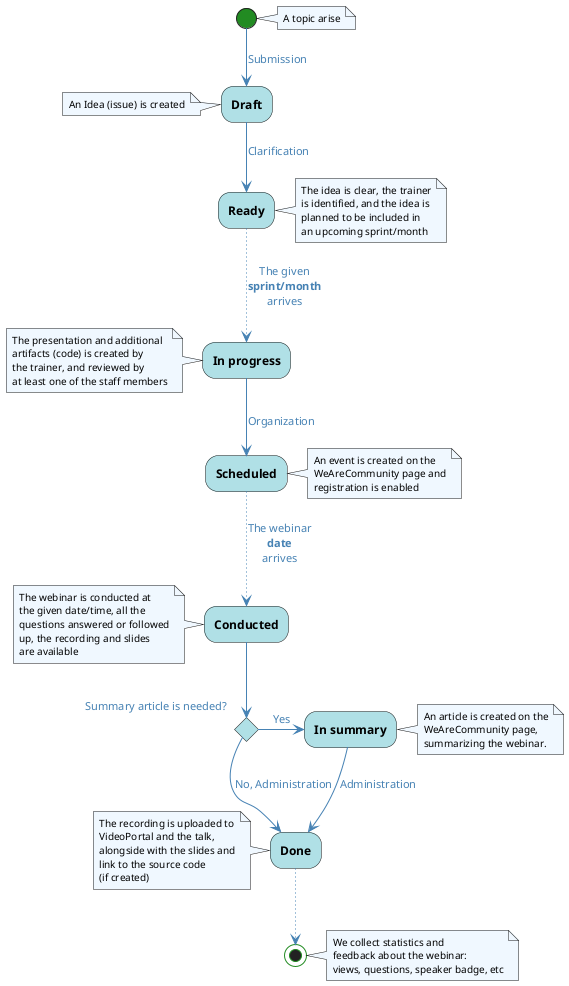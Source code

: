 @startuml Webinar Format Process

skinparam defaultFontName Ubuntu Light
skinparam backgroundColor transparent

skinparam activity {
    BackgroundColor PowderBlue
    StartColor ForestGreen
    EndColor ForestGreen
    FontStyle bold
}

skinparam arrow {
    Color SteelBlue
    FontColor SteelBlue
}

skinparam note {
    BackgroundColor AliceBlue
    FontSize 10
}

note right
    A topic arise
end note
(*) -->[Submission] Draft
note left
    An Idea (issue) is created
end note
-->[Clarification] Ready
note right
    The idea is clear, the trainer
    is identified, and the idea is
    planned to be included in
    an upcoming sprint/month
end note
..>[The given\n**sprint/month**\narrives] In progress
note left
    The presentation and additional
    artifacts (code) is created by
    the trainer, and reviewed by
    at least one of the staff members
end note
-->[Organization] Scheduled
note right
    An event is created on the
    WeAreCommunity page and
    registration is enabled
end note
..>[The webinar\n**date**\narrives] Conducted
note left
    The webinar is conducted at
    the given date/time, all the
    questions answered or followed
    up, the recording and slides
    are available
end note
if "Summary article is needed?" then
    -right->[Yes] In summary
    note right
        An article is created on the
        WeAreCommunity page,
        summarizing the webinar.
    end note
    -->[Administration] Done
else
    -->[No, Administration] Done
endif
note left
    The recording is uploaded to
    VideoPortal and the talk,
    alongside with the slides and
    link to the source code
    (if created)
end note
..> (*)
note right
    We collect statistics and
    feedback about the webinar:
    views, questions, speaker badge, etc
end note

@enduml